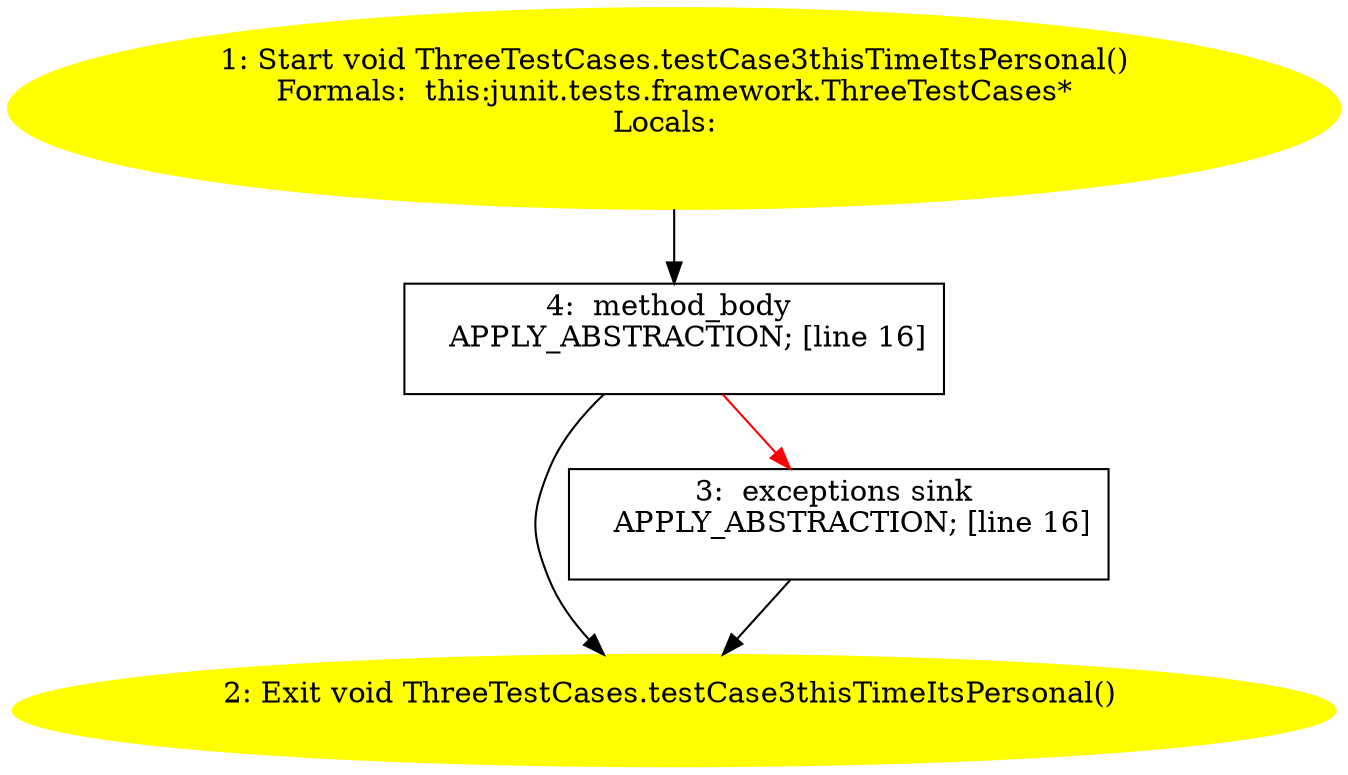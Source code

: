 /* @generated */
digraph cfg {
"junit.tests.framework.ThreeTestCases.testCase3thisTimeItsPersonal():void.ffc6743fa57e907ab13451d5ebf83338_1" [label="1: Start void ThreeTestCases.testCase3thisTimeItsPersonal()\nFormals:  this:junit.tests.framework.ThreeTestCases*\nLocals:  \n  " color=yellow style=filled]
	

	 "junit.tests.framework.ThreeTestCases.testCase3thisTimeItsPersonal():void.ffc6743fa57e907ab13451d5ebf83338_1" -> "junit.tests.framework.ThreeTestCases.testCase3thisTimeItsPersonal():void.ffc6743fa57e907ab13451d5ebf83338_4" ;
"junit.tests.framework.ThreeTestCases.testCase3thisTimeItsPersonal():void.ffc6743fa57e907ab13451d5ebf83338_2" [label="2: Exit void ThreeTestCases.testCase3thisTimeItsPersonal() \n  " color=yellow style=filled]
	

"junit.tests.framework.ThreeTestCases.testCase3thisTimeItsPersonal():void.ffc6743fa57e907ab13451d5ebf83338_3" [label="3:  exceptions sink \n   APPLY_ABSTRACTION; [line 16]\n " shape="box"]
	

	 "junit.tests.framework.ThreeTestCases.testCase3thisTimeItsPersonal():void.ffc6743fa57e907ab13451d5ebf83338_3" -> "junit.tests.framework.ThreeTestCases.testCase3thisTimeItsPersonal():void.ffc6743fa57e907ab13451d5ebf83338_2" ;
"junit.tests.framework.ThreeTestCases.testCase3thisTimeItsPersonal():void.ffc6743fa57e907ab13451d5ebf83338_4" [label="4:  method_body \n   APPLY_ABSTRACTION; [line 16]\n " shape="box"]
	

	 "junit.tests.framework.ThreeTestCases.testCase3thisTimeItsPersonal():void.ffc6743fa57e907ab13451d5ebf83338_4" -> "junit.tests.framework.ThreeTestCases.testCase3thisTimeItsPersonal():void.ffc6743fa57e907ab13451d5ebf83338_2" ;
	 "junit.tests.framework.ThreeTestCases.testCase3thisTimeItsPersonal():void.ffc6743fa57e907ab13451d5ebf83338_4" -> "junit.tests.framework.ThreeTestCases.testCase3thisTimeItsPersonal():void.ffc6743fa57e907ab13451d5ebf83338_3" [color="red" ];
}
